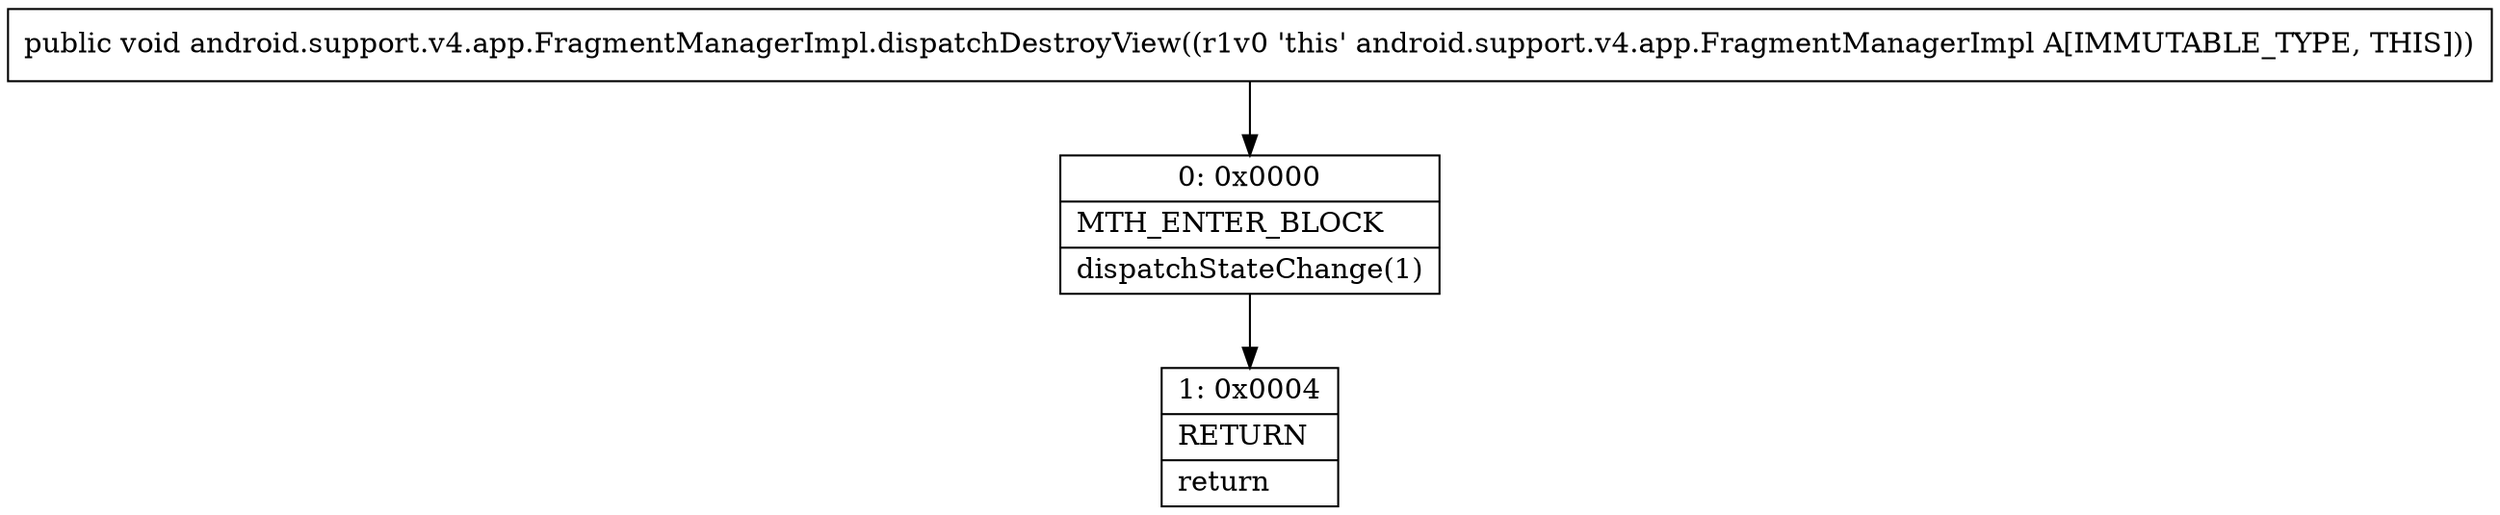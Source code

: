 digraph "CFG forandroid.support.v4.app.FragmentManagerImpl.dispatchDestroyView()V" {
Node_0 [shape=record,label="{0\:\ 0x0000|MTH_ENTER_BLOCK\l|dispatchStateChange(1)\l}"];
Node_1 [shape=record,label="{1\:\ 0x0004|RETURN\l|return\l}"];
MethodNode[shape=record,label="{public void android.support.v4.app.FragmentManagerImpl.dispatchDestroyView((r1v0 'this' android.support.v4.app.FragmentManagerImpl A[IMMUTABLE_TYPE, THIS])) }"];
MethodNode -> Node_0;
Node_0 -> Node_1;
}

